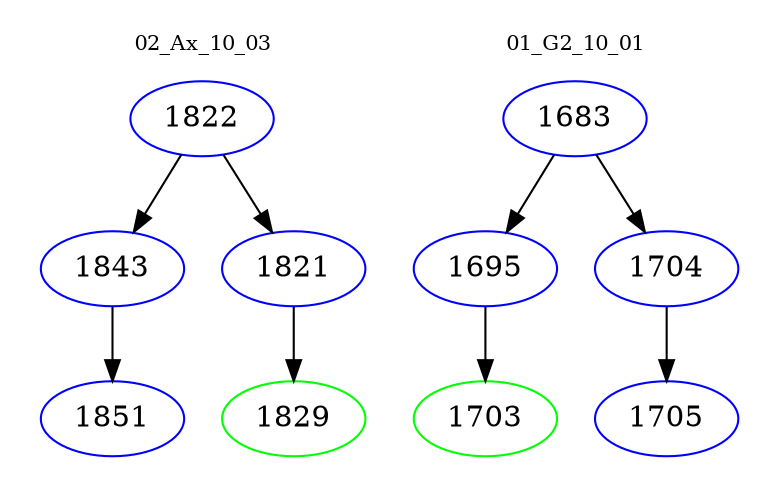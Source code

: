 digraph{
subgraph cluster_0 {
color = white
label = "02_Ax_10_03";
fontsize=10;
T0_1822 [label="1822", color="blue"]
T0_1822 -> T0_1843 [color="black"]
T0_1843 [label="1843", color="blue"]
T0_1843 -> T0_1851 [color="black"]
T0_1851 [label="1851", color="blue"]
T0_1822 -> T0_1821 [color="black"]
T0_1821 [label="1821", color="blue"]
T0_1821 -> T0_1829 [color="black"]
T0_1829 [label="1829", color="green"]
}
subgraph cluster_1 {
color = white
label = "01_G2_10_01";
fontsize=10;
T1_1683 [label="1683", color="blue"]
T1_1683 -> T1_1695 [color="black"]
T1_1695 [label="1695", color="blue"]
T1_1695 -> T1_1703 [color="black"]
T1_1703 [label="1703", color="green"]
T1_1683 -> T1_1704 [color="black"]
T1_1704 [label="1704", color="blue"]
T1_1704 -> T1_1705 [color="black"]
T1_1705 [label="1705", color="blue"]
}
}
